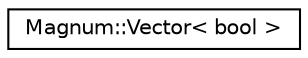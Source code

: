 digraph "圖形化之類別階層"
{
  edge [fontname="Helvetica",fontsize="10",labelfontname="Helvetica",labelfontsize="10"];
  node [fontname="Helvetica",fontsize="10",shape=record];
  rankdir="LR";
  Node1 [label="Magnum::Vector\< bool \>",height=0.2,width=0.4,color="black", fillcolor="white", style="filled",URL="$class_magnum_1_1_vector.html"];
}
